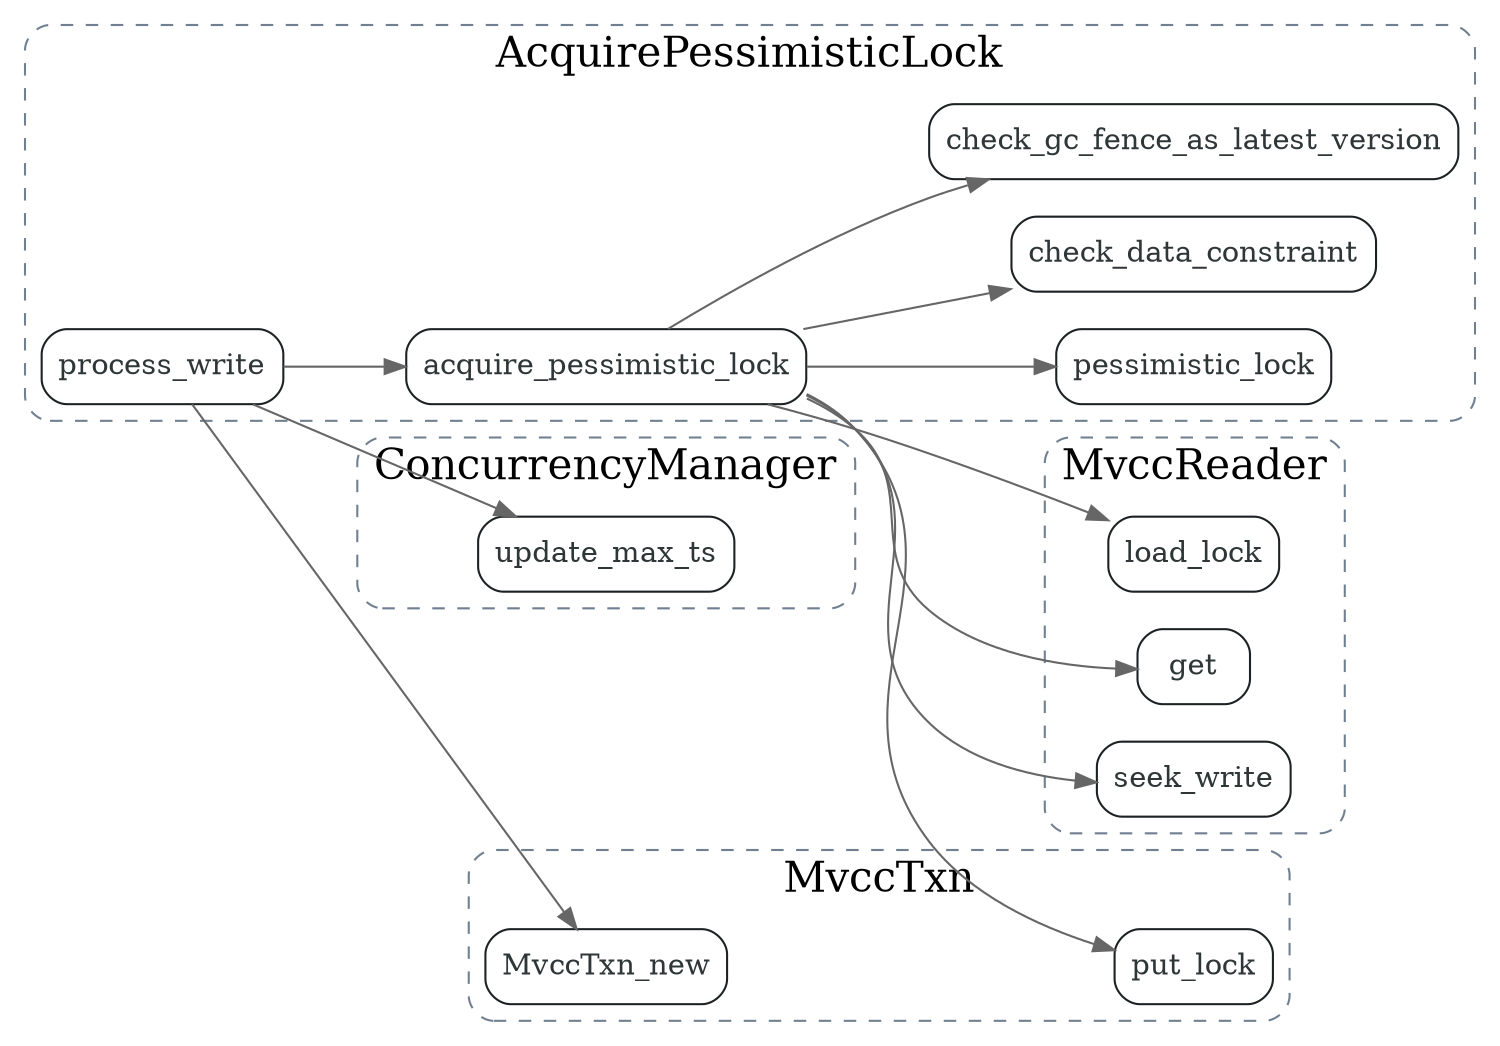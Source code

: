 #include "styles.h"
digraph AcquirePessimisticLock {
  node[shape=box;style="rounded";color="#1c2123";fontcolor="#2f3638"];
  edge[color=gray40];
  newrank=true;
  rankdir=LR;
  subgraph cluster_ConcurrencyManager {
    graph[label="ConcurrencyManager";fontsize=20;style="rounded,dashed";color="slategrey"]
    update_max_ts;
  }
  subgraph cluster_MvccReader {
    graph[label="MvccReader";fontsize=20;style="rounded,dashed";color="slategrey"]
    load_lock;
    get;
    seek_write;
  }
  subgraph cluster_MvccTxn {
    graph[label="MvccTxn";fontsize=20;style="rounded,dashed";color="slategrey"]
    put_lock;
    MvccTxn_new;
  }

  subgraph cluster_AcquirePessimisticLock {
    graph[label="AcquirePessimisticLock";fontsize=20;style="rounded,dashed";color="slategrey"]
    process_write -> {
      MvccTxn_new;
      acquire_pessimistic_lock;
      update_max_ts;
    }
    acquire_pessimistic_lock -> {
      load_lock;
      get;
      pessimistic_lock
      put_lock;
      seek_write;
      check_data_constraint;
      check_gc_fence_as_latest_version;
    }
  }
  
}
